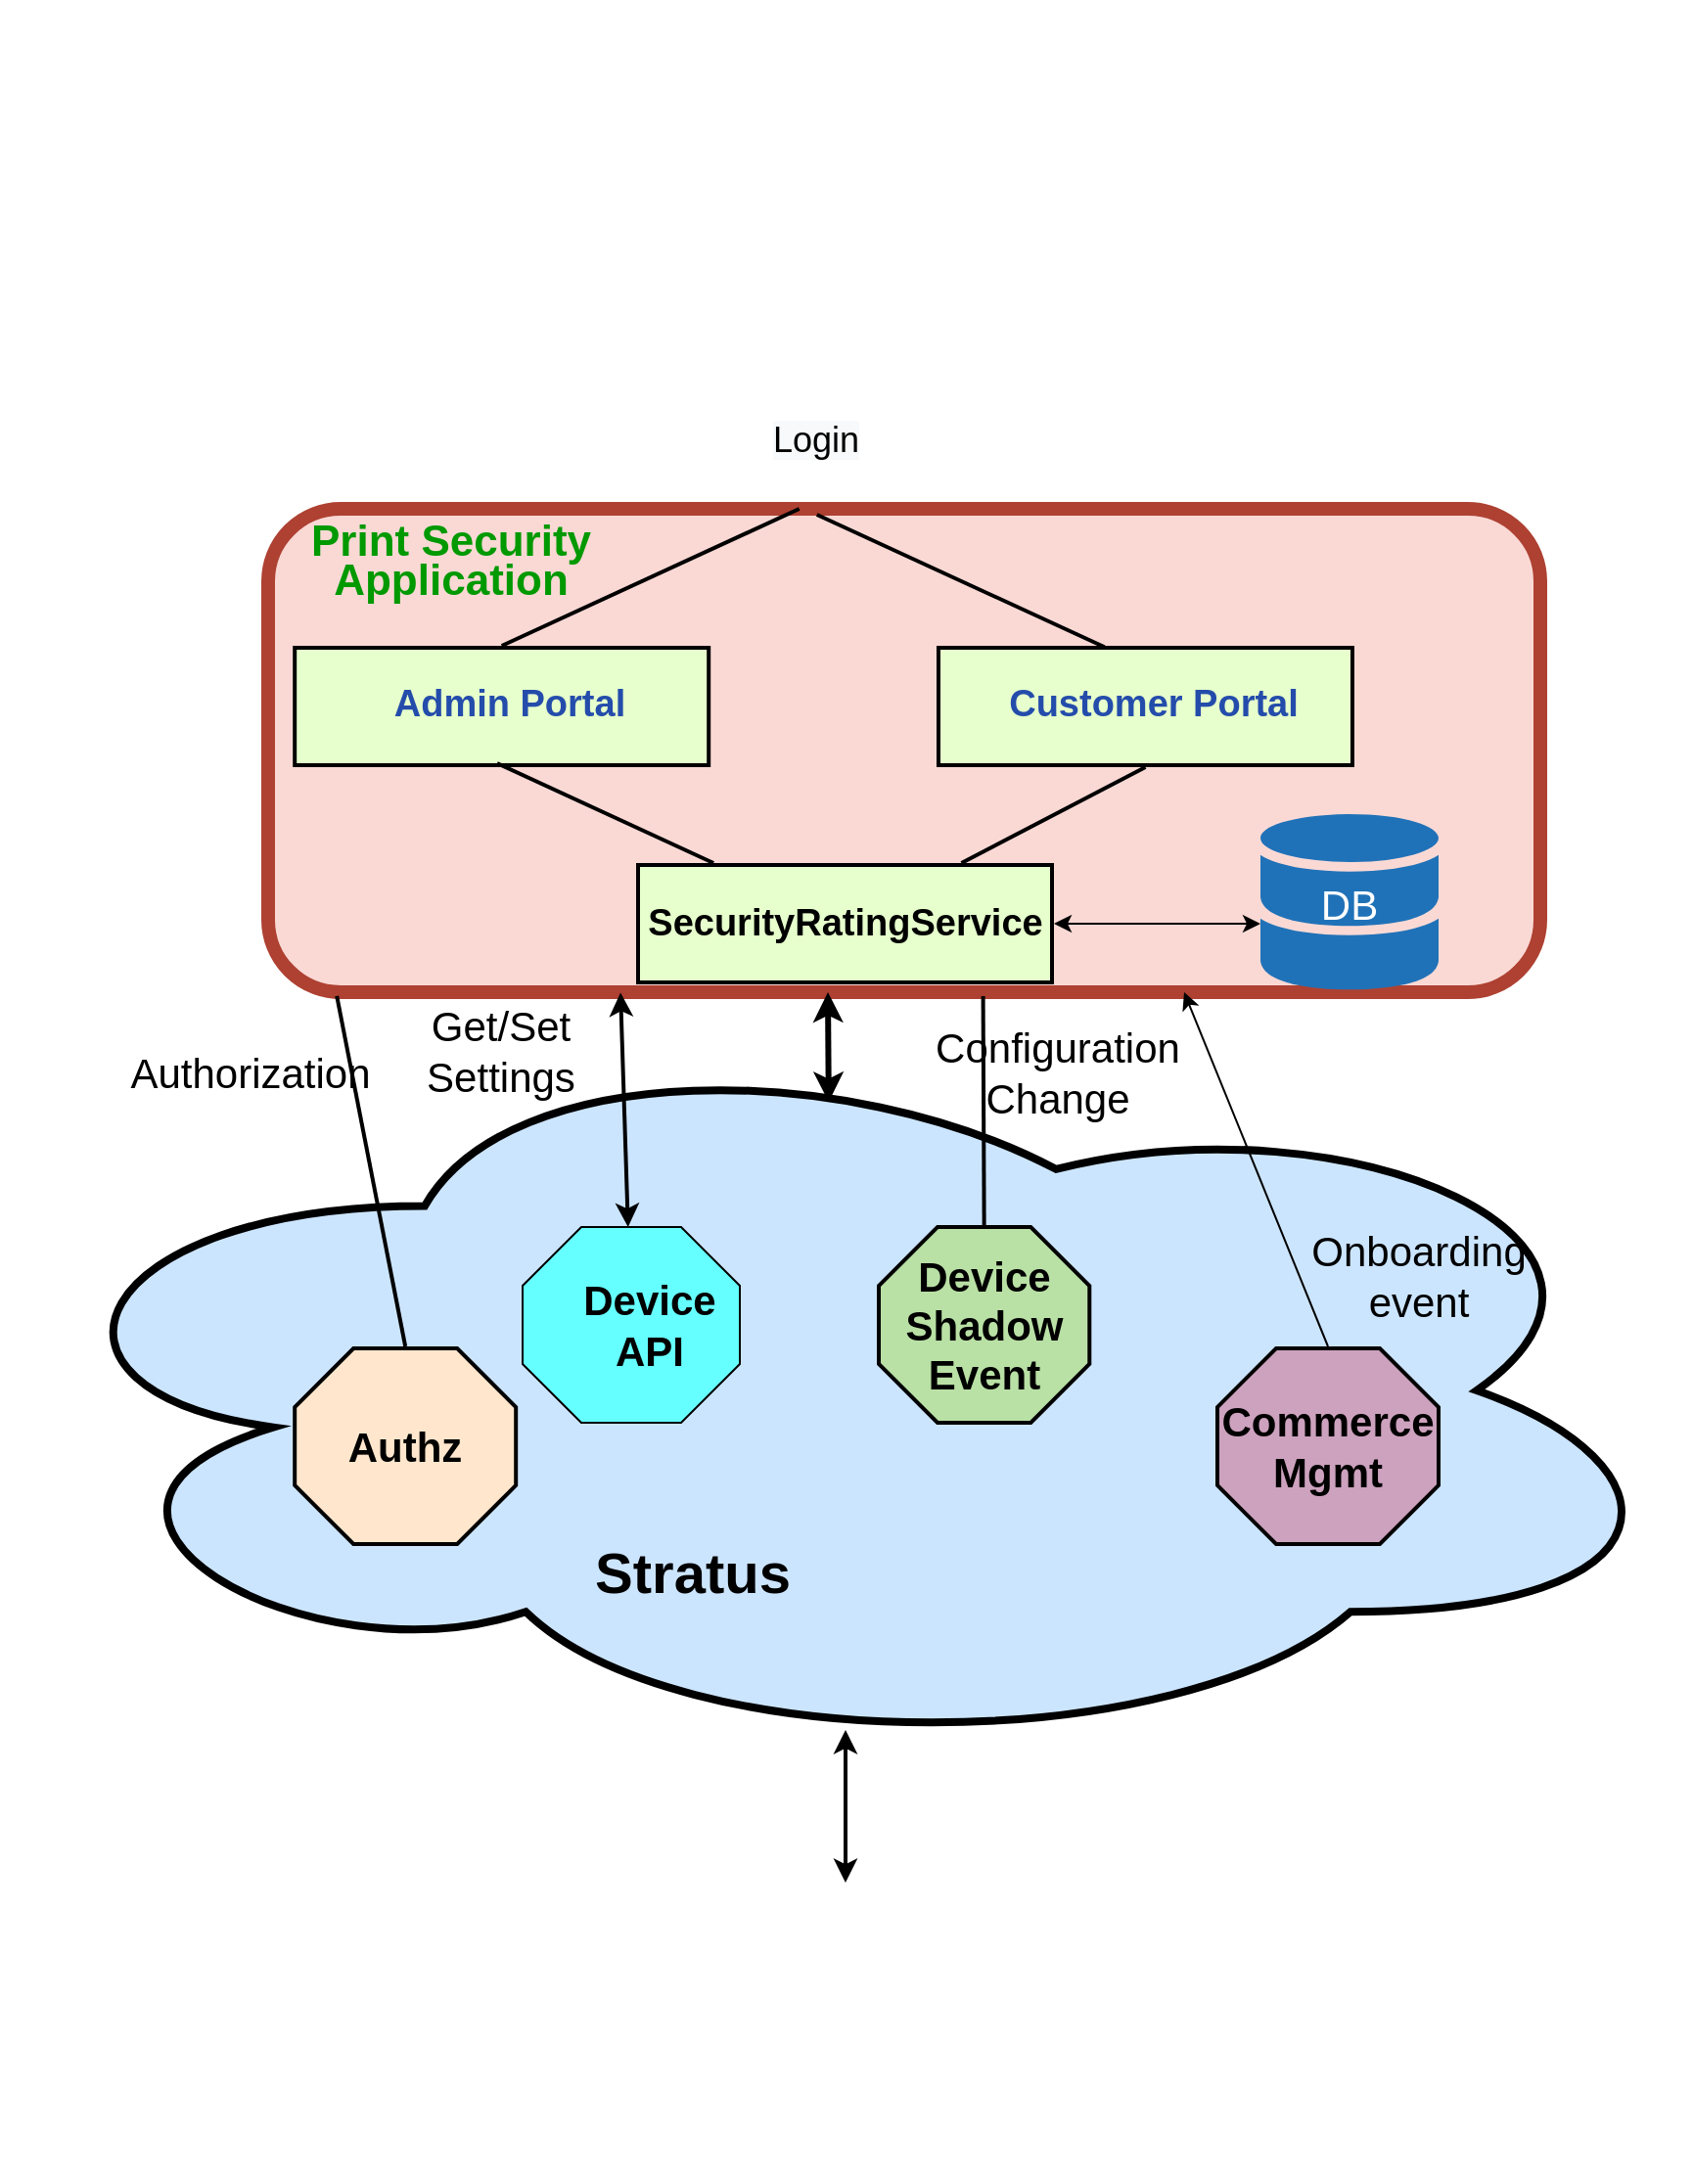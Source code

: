 <mxfile version="20.5.3" type="github">
  <diagram id="mmOVbtokAlxPiqpoXWGH" name="Page-1">
    <mxGraphModel dx="2523" dy="934" grid="1" gridSize="13" guides="1" tooltips="1" connect="1" arrows="1" fold="1" page="1" pageScale="1" pageWidth="850" pageHeight="1100" math="0" shadow="0">
      <root>
        <mxCell id="0" />
        <mxCell id="1" parent="0" />
        <mxCell id="FBRyngB8Ks105Ayn_6fm-1" value="" style="shape=image;html=1;verticalAlign=top;verticalLabelPosition=bottom;labelBackgroundColor=#ffffff;imageAspect=0;aspect=fixed;image=https://cdn3.iconfinder.com/data/icons/snowish/128x128/devices/printer.png" parent="1" vertex="1">
          <mxGeometry x="349" y="975" width="152.6" height="152.6" as="geometry" />
        </mxCell>
        <mxCell id="FBRyngB8Ks105Ayn_6fm-47" value="" style="rounded=1;whiteSpace=wrap;html=1;sketch=0;fontSize=18;strokeWidth=7;fillColor=#fad9d5;strokeColor=#ae4132;" parent="1" vertex="1">
          <mxGeometry x="130" y="273" width="650" height="247" as="geometry" />
        </mxCell>
        <mxCell id="FBRyngB8Ks105Ayn_6fm-48" value="" style="rounded=0;whiteSpace=wrap;html=1;sketch=0;strokeColor=#000000;fontSize=18;fillColor=#E6FFCC;strokeWidth=2;perimeterSpacing=1;" parent="1" vertex="1">
          <mxGeometry x="143.6" y="344" width="211.5" height="60" as="geometry" />
        </mxCell>
        <mxCell id="FBRyngB8Ks105Ayn_6fm-49" value="" style="rounded=0;whiteSpace=wrap;html=1;sketch=0;strokeColor=#000000;fontSize=18;fillColor=#E6FFCC;strokeWidth=2;perimeterSpacing=1;" parent="1" vertex="1">
          <mxGeometry x="472.5" y="344" width="211.5" height="60" as="geometry" />
        </mxCell>
        <mxCell id="FBRyngB8Ks105Ayn_6fm-50" value="&lt;p style=&quot;line-height: 140%;&quot;&gt;&lt;font size=&quot;1&quot; color=&quot;#244cab&quot; style=&quot;&quot;&gt;&lt;b style=&quot;font-size: 19px;&quot;&gt;Admin Portal&lt;/b&gt;&lt;/font&gt;&lt;/p&gt;" style="text;html=1;strokeColor=none;fillColor=none;align=center;verticalAlign=middle;whiteSpace=wrap;rounded=0;sketch=0;" parent="1" vertex="1">
          <mxGeometry x="182" y="359" width="143" height="30" as="geometry" />
        </mxCell>
        <mxCell id="FBRyngB8Ks105Ayn_6fm-51" value="&lt;p style=&quot;line-height: 140%;&quot;&gt;&lt;b style=&quot;&quot;&gt;&lt;font style=&quot;font-size: 19px;&quot; color=&quot;#244cab&quot;&gt;Customer Portal&lt;/font&gt;&lt;/b&gt;&lt;/p&gt;" style="text;html=1;strokeColor=none;fillColor=none;align=center;verticalAlign=middle;whiteSpace=wrap;rounded=0;sketch=0;" parent="1" vertex="1">
          <mxGeometry x="501.6" y="359" width="161.4" height="30" as="geometry" />
        </mxCell>
        <mxCell id="FBRyngB8Ks105Ayn_6fm-52" value="&lt;p style=&quot;line-height: 130%;&quot;&gt;&lt;font color=&quot;#009900&quot; size=&quot;1&quot; style=&quot;&quot;&gt;&lt;b style=&quot;font-size: 22px;&quot;&gt;Print Security Application&lt;/b&gt;&lt;/font&gt;&lt;/p&gt;" style="text;html=1;strokeColor=none;fillColor=none;align=center;verticalAlign=middle;whiteSpace=wrap;rounded=0;sketch=0;" parent="1" vertex="1">
          <mxGeometry x="128.1" y="286" width="190.9" height="30" as="geometry" />
        </mxCell>
        <mxCell id="FBRyngB8Ks105Ayn_6fm-55" value="" style="shape=image;html=1;verticalAlign=top;verticalLabelPosition=bottom;labelBackgroundColor=#ffffff;imageAspect=0;aspect=fixed;image=https://cdn1.iconfinder.com/data/icons/100-basic-for-user-interface/32/79-users-128.png;sketch=0;strokeColor=#000000;fontSize=18;fillColor=#9AC7BF;" parent="1" vertex="1">
          <mxGeometry x="340" y="13" width="128" height="128" as="geometry" />
        </mxCell>
        <mxCell id="FBRyngB8Ks105Ayn_6fm-56" value="" style="shape=image;html=1;verticalAlign=top;verticalLabelPosition=bottom;labelBackgroundColor=#ffffff;imageAspect=0;aspect=fixed;image=https://cdn1.iconfinder.com/data/icons/heroicons-ui/24/login-128.png;sketch=0;strokeColor=#000000;fontSize=18;fillColor=#9AC7BF;direction=south;rotation=-180;" parent="1" vertex="1">
          <mxGeometry x="344.5" y="130" width="128" height="128" as="geometry" />
        </mxCell>
        <mxCell id="FBRyngB8Ks105Ayn_6fm-58" value="&lt;span style=&quot;color: rgb(0, 0, 0); font-family: Helvetica; font-size: 18px; font-style: normal; font-variant-ligatures: normal; font-variant-caps: normal; font-weight: 400; letter-spacing: normal; orphans: 2; text-align: center; text-indent: 0px; text-transform: none; widows: 2; word-spacing: 0px; -webkit-text-stroke-width: 0px; background-color: rgb(248, 249, 250); text-decoration-thickness: initial; text-decoration-style: initial; text-decoration-color: initial; float: none; display: inline !important;&quot;&gt;Login&lt;/span&gt;" style="text;whiteSpace=wrap;html=1;fontSize=18;" parent="1" vertex="1">
          <mxGeometry x="386.35" y="221" width="143" height="52" as="geometry" />
        </mxCell>
        <mxCell id="FBRyngB8Ks105Ayn_6fm-59" value="&lt;p style=&quot;line-height: 140%;&quot;&gt;&lt;font style=&quot;font-size: 19px;&quot;&gt;&lt;b style=&quot;&quot;&gt;SecurityRatingService&lt;/b&gt;&lt;/font&gt;&lt;/p&gt;" style="rounded=0;whiteSpace=wrap;html=1;sketch=0;strokeColor=#000000;fontSize=18;fillColor=#E6FFCC;strokeWidth=2;perimeterSpacing=1;" parent="1" vertex="1">
          <mxGeometry x="319" y="455" width="211.5" height="60" as="geometry" />
        </mxCell>
        <mxCell id="FBRyngB8Ks105Ayn_6fm-60" value="" style="endArrow=none;html=1;rounded=0;strokeWidth=2;fontSize=18;exitX=0.5;exitY=0;exitDx=0;exitDy=0;" parent="1" source="FBRyngB8Ks105Ayn_6fm-48" target="FBRyngB8Ks105Ayn_6fm-58" edge="1">
          <mxGeometry width="50" height="50" relative="1" as="geometry">
            <mxPoint x="305.1" y="326" as="sourcePoint" />
            <mxPoint x="355.1" y="276" as="targetPoint" />
          </mxGeometry>
        </mxCell>
        <mxCell id="FBRyngB8Ks105Ayn_6fm-61" value="" style="endArrow=none;html=1;rounded=0;strokeWidth=2;fontSize=18;entryX=0.168;entryY=1.058;entryDx=0;entryDy=0;entryPerimeter=0;exitX=0.402;exitY=0.01;exitDx=0;exitDy=0;exitPerimeter=0;" parent="1" source="FBRyngB8Ks105Ayn_6fm-49" target="FBRyngB8Ks105Ayn_6fm-58" edge="1">
          <mxGeometry width="50" height="50" relative="1" as="geometry">
            <mxPoint x="637" y="557" as="sourcePoint" />
            <mxPoint x="687" y="507" as="targetPoint" />
          </mxGeometry>
        </mxCell>
        <mxCell id="FBRyngB8Ks105Ayn_6fm-62" value="" style="endArrow=none;html=1;rounded=0;strokeWidth=2;fontSize=18;entryX=0.5;entryY=1;entryDx=0;entryDy=0;" parent="1" source="FBRyngB8Ks105Ayn_6fm-59" target="FBRyngB8Ks105Ayn_6fm-49" edge="1">
          <mxGeometry width="50" height="50" relative="1" as="geometry">
            <mxPoint x="637" y="531" as="sourcePoint" />
            <mxPoint x="687" y="481" as="targetPoint" />
          </mxGeometry>
        </mxCell>
        <mxCell id="FBRyngB8Ks105Ayn_6fm-64" value="" style="endArrow=none;html=1;rounded=0;strokeWidth=2;fontSize=18;" parent="1" source="FBRyngB8Ks105Ayn_6fm-59" edge="1">
          <mxGeometry width="50" height="50" relative="1" as="geometry">
            <mxPoint x="637" y="531" as="sourcePoint" />
            <mxPoint x="247" y="403" as="targetPoint" />
            <Array as="points">
              <mxPoint x="247" y="403" />
            </Array>
          </mxGeometry>
        </mxCell>
        <mxCell id="FBRyngB8Ks105Ayn_6fm-67" value="" style="ellipse;shape=cloud;whiteSpace=wrap;html=1;align=center;sketch=0;strokeColor=#000000;fontSize=21;fontColor=#660033;fillColor=#CCE5FF;strokeWidth=4;" parent="1" vertex="1">
          <mxGeometry x="-5" y="535" width="860" height="377" as="geometry" />
        </mxCell>
        <mxCell id="FBRyngB8Ks105Ayn_6fm-70" value="" style="endArrow=classic;startArrow=classic;html=1;rounded=0;strokeWidth=1;fontSize=21;fontColor=#660033;entryX=0;entryY=0.5;entryDx=0;entryDy=0;entryPerimeter=0;exitX=1;exitY=0.5;exitDx=0;exitDy=0;" parent="1" source="FBRyngB8Ks105Ayn_6fm-59" edge="1">
          <mxGeometry width="50" height="50" relative="1" as="geometry">
            <mxPoint x="637" y="947" as="sourcePoint" />
            <mxPoint x="637" y="485" as="targetPoint" />
          </mxGeometry>
        </mxCell>
        <mxCell id="FBRyngB8Ks105Ayn_6fm-71" value="" style="whiteSpace=wrap;html=1;shape=mxgraph.basic.octagon2;align=center;verticalAlign=middle;dx=15;sketch=0;strokeColor=#000000;fontSize=21;fontColor=#660033;fillColor=#FFE6CC;strokeWidth=2;perimeterSpacing=1;" parent="1" vertex="1">
          <mxGeometry x="143.6" y="702" width="113" height="100" as="geometry" />
        </mxCell>
        <mxCell id="FBRyngB8Ks105Ayn_6fm-72" value="" style="whiteSpace=wrap;html=1;shape=mxgraph.basic.octagon2;align=center;verticalAlign=middle;dx=15;sketch=0;strokeColor=#000000;fontSize=21;fontColor=#660033;fillColor=#66FFFF;" parent="1" vertex="1">
          <mxGeometry x="260" y="640" width="111" height="100" as="geometry" />
        </mxCell>
        <mxCell id="FBRyngB8Ks105Ayn_6fm-73" value="&lt;font color=&quot;#000000&quot;&gt;&lt;b&gt;Device Shadow Event&lt;/b&gt;&lt;/font&gt;" style="whiteSpace=wrap;html=1;shape=mxgraph.basic.octagon2;align=center;verticalAlign=middle;dx=15;sketch=0;strokeColor=#000000;fontSize=21;fontColor=#660033;fillColor=#B9E0A5;strokeWidth=2;perimeterSpacing=1;" parent="1" vertex="1">
          <mxGeometry x="442" y="640" width="107.65" height="100" as="geometry" />
        </mxCell>
        <mxCell id="FBRyngB8Ks105Ayn_6fm-77" value="&lt;font color=&quot;#000000&quot;&gt;&lt;b&gt;Commerce&lt;br&gt;Mgmt&lt;/b&gt;&lt;/font&gt;" style="whiteSpace=wrap;html=1;shape=mxgraph.basic.octagon2;align=center;verticalAlign=middle;dx=15;sketch=0;strokeColor=#000000;fontSize=21;fontColor=#660033;fillColor=#CDA2BE;strokeWidth=2;perimeterSpacing=1;" parent="1" vertex="1">
          <mxGeometry x="615" y="702" width="113" height="100" as="geometry" />
        </mxCell>
        <mxCell id="FBRyngB8Ks105Ayn_6fm-79" value="&lt;font color=&quot;#000000&quot;&gt;&lt;b&gt;Authz&lt;/b&gt;&lt;/font&gt;" style="text;html=1;strokeColor=none;fillColor=none;align=center;verticalAlign=middle;whiteSpace=wrap;rounded=0;sketch=0;fontSize=21;fontColor=#660033;" parent="1" vertex="1">
          <mxGeometry x="170.1" y="737" width="60" height="30" as="geometry" />
        </mxCell>
        <mxCell id="FBRyngB8Ks105Ayn_6fm-80" value="&lt;font color=&quot;#000000&quot;&gt;&lt;b&gt;Device&lt;br&gt;API&lt;br&gt;&lt;/b&gt;&lt;/font&gt;" style="text;html=1;strokeColor=none;fillColor=none;align=center;verticalAlign=middle;whiteSpace=wrap;rounded=0;sketch=0;fontSize=21;fontColor=#660033;strokeWidth=2;perimeterSpacing=1;" parent="1" vertex="1">
          <mxGeometry x="273" y="658.5" width="104.01" height="63" as="geometry" />
        </mxCell>
        <mxCell id="FBRyngB8Ks105Ayn_6fm-81" value="" style="endArrow=classic;html=1;rounded=0;strokeWidth=1;fontSize=21;fontColor=#000000;exitX=0.5;exitY=0;exitDx=0;exitDy=0;exitPerimeter=0;entryX=0.72;entryY=1;entryDx=0;entryDy=0;entryPerimeter=0;" parent="1" source="FBRyngB8Ks105Ayn_6fm-77" target="FBRyngB8Ks105Ayn_6fm-47" edge="1">
          <mxGeometry width="50" height="50" relative="1" as="geometry">
            <mxPoint x="637" y="674" as="sourcePoint" />
            <mxPoint x="687" y="624" as="targetPoint" />
          </mxGeometry>
        </mxCell>
        <mxCell id="FBRyngB8Ks105Ayn_6fm-86" value="" style="endArrow=none;html=1;rounded=0;strokeWidth=2;fontSize=21;fontColor=#FF66FF;exitX=0.5;exitY=0;exitDx=0;exitDy=0;exitPerimeter=0;entryX=0.054;entryY=1.008;entryDx=0;entryDy=0;entryPerimeter=0;" parent="1" source="FBRyngB8Ks105Ayn_6fm-71" target="FBRyngB8Ks105Ayn_6fm-47" edge="1">
          <mxGeometry width="50" height="50" relative="1" as="geometry">
            <mxPoint x="494" y="544" as="sourcePoint" />
            <mxPoint x="544" y="494" as="targetPoint" />
          </mxGeometry>
        </mxCell>
        <mxCell id="FBRyngB8Ks105Ayn_6fm-87" value="&lt;font style=&quot;&quot; color=&quot;#000000&quot;&gt;Authorization&lt;/font&gt;" style="text;html=1;strokeColor=none;fillColor=none;align=center;verticalAlign=middle;whiteSpace=wrap;rounded=0;sketch=0;fontSize=21;fontColor=#FF66FF;" parent="1" vertex="1">
          <mxGeometry x="91" y="546" width="60" height="30" as="geometry" />
        </mxCell>
        <mxCell id="FBRyngB8Ks105Ayn_6fm-88" value="" style="endArrow=classic;startArrow=classic;html=1;rounded=0;strokeWidth=2;fontSize=21;fontColor=#000000;targetPerimeterSpacing=6;sourcePerimeterSpacing=6;" parent="1" edge="1">
          <mxGeometry width="50" height="50" relative="1" as="geometry">
            <mxPoint x="425" y="975" as="sourcePoint" />
            <mxPoint x="425" y="897" as="targetPoint" />
          </mxGeometry>
        </mxCell>
        <mxCell id="FBRyngB8Ks105Ayn_6fm-90" value="" style="endArrow=classic;startArrow=classic;html=1;rounded=0;strokeWidth=3;fontSize=21;fontColor=#000000;entryX=0.44;entryY=1;entryDx=0;entryDy=0;entryPerimeter=0;exitX=0.49;exitY=0.109;exitDx=0;exitDy=0;exitPerimeter=0;targetPerimeterSpacing=6;sourcePerimeterSpacing=6;" parent="1" source="FBRyngB8Ks105Ayn_6fm-67" target="FBRyngB8Ks105Ayn_6fm-47" edge="1">
          <mxGeometry width="50" height="50" relative="1" as="geometry">
            <mxPoint x="416" y="559" as="sourcePoint" />
            <mxPoint x="444" y="923" as="targetPoint" />
          </mxGeometry>
        </mxCell>
        <mxCell id="FBRyngB8Ks105Ayn_6fm-91" value="&lt;font style=&quot;&quot; color=&quot;#000000&quot;&gt;Get/Set Settings&lt;/font&gt;" style="text;html=1;strokeColor=none;fillColor=none;align=center;verticalAlign=middle;whiteSpace=wrap;rounded=0;sketch=0;fontSize=21;fontColor=#FF66FF;" parent="1" vertex="1">
          <mxGeometry x="187.35" y="535" width="124" height="30" as="geometry" />
        </mxCell>
        <mxCell id="FBRyngB8Ks105Ayn_6fm-94" value="&lt;font size=&quot;1&quot; style=&quot;&quot; color=&quot;#000000&quot;&gt;&lt;b style=&quot;font-size: 29px;&quot;&gt;Stratus&lt;/b&gt;&lt;/font&gt;" style="text;html=1;strokeColor=none;fillColor=none;align=center;verticalAlign=middle;whiteSpace=wrap;rounded=0;sketch=0;fontSize=21;fontColor=#FF66FF;" parent="1" vertex="1">
          <mxGeometry x="317.01" y="802" width="60" height="30" as="geometry" />
        </mxCell>
        <mxCell id="FBRyngB8Ks105Ayn_6fm-95" value="&lt;font style=&quot;&quot; color=&quot;#000000&quot;&gt;Onboarding event&lt;/font&gt;" style="text;html=1;strokeColor=none;fillColor=none;align=center;verticalAlign=middle;whiteSpace=wrap;rounded=0;sketch=0;fontSize=21;fontColor=#FF66FF;" parent="1" vertex="1">
          <mxGeometry x="656" y="650" width="124" height="30" as="geometry" />
        </mxCell>
        <mxCell id="FBRyngB8Ks105Ayn_6fm-96" value="&lt;font style=&quot;&quot; color=&quot;#000000&quot;&gt;Configuration Change&lt;/font&gt;" style="text;html=1;strokeColor=none;fillColor=none;align=center;verticalAlign=middle;whiteSpace=wrap;rounded=0;sketch=0;fontSize=21;fontColor=#FF66FF;" parent="1" vertex="1">
          <mxGeometry x="481" y="546" width="105.25" height="30" as="geometry" />
        </mxCell>
        <mxCell id="FBRyngB8Ks105Ayn_6fm-100" value="" style="endArrow=none;html=1;rounded=0;strokeWidth=2;fontSize=29;fontColor=#000000;entryX=0.562;entryY=1.008;entryDx=0;entryDy=0;entryPerimeter=0;exitX=0.5;exitY=0;exitDx=0;exitDy=0;exitPerimeter=0;" parent="1" source="FBRyngB8Ks105Ayn_6fm-73" target="FBRyngB8Ks105Ayn_6fm-47" edge="1">
          <mxGeometry width="50" height="50" relative="1" as="geometry">
            <mxPoint x="495" y="624" as="sourcePoint" />
            <mxPoint x="544" y="650" as="targetPoint" />
          </mxGeometry>
        </mxCell>
        <mxCell id="FBRyngB8Ks105Ayn_6fm-101" value="" style="endArrow=classic;startArrow=classic;html=1;rounded=0;strokeWidth=2;fontSize=29;fontColor=#000000;entryX=0.277;entryY=1.001;entryDx=0;entryDy=0;entryPerimeter=0;" parent="1" source="FBRyngB8Ks105Ayn_6fm-72" target="FBRyngB8Ks105Ayn_6fm-47" edge="1">
          <mxGeometry width="50" height="50" relative="1" as="geometry">
            <mxPoint x="494" y="700" as="sourcePoint" />
            <mxPoint x="299" y="520" as="targetPoint" />
          </mxGeometry>
        </mxCell>
        <mxCell id="FBRyngB8Ks105Ayn_6fm-105" value="" style="sketch=0;shadow=0;dashed=0;html=1;strokeColor=none;labelPosition=center;verticalLabelPosition=bottom;verticalAlign=top;outlineConnect=0;align=center;shape=mxgraph.office.databases.database_mini_2;fillColor=#2072B8;labelBackgroundColor=none;strokeWidth=2;fontSize=22;fontColor=#009900;" parent="1" vertex="1">
          <mxGeometry x="637" y="429" width="91" height="91" as="geometry" />
        </mxCell>
        <mxCell id="FBRyngB8Ks105Ayn_6fm-106" value="&lt;font color=&quot;#ffffff&quot;&gt;DB&lt;/font&gt;" style="text;html=1;strokeColor=none;fillColor=none;align=center;verticalAlign=middle;whiteSpace=wrap;rounded=0;sketch=0;fontSize=21;fontColor=#FF66FF;" parent="1" vertex="1">
          <mxGeometry x="629.88" y="459.5" width="105.25" height="30" as="geometry" />
        </mxCell>
      </root>
    </mxGraphModel>
  </diagram>
</mxfile>
